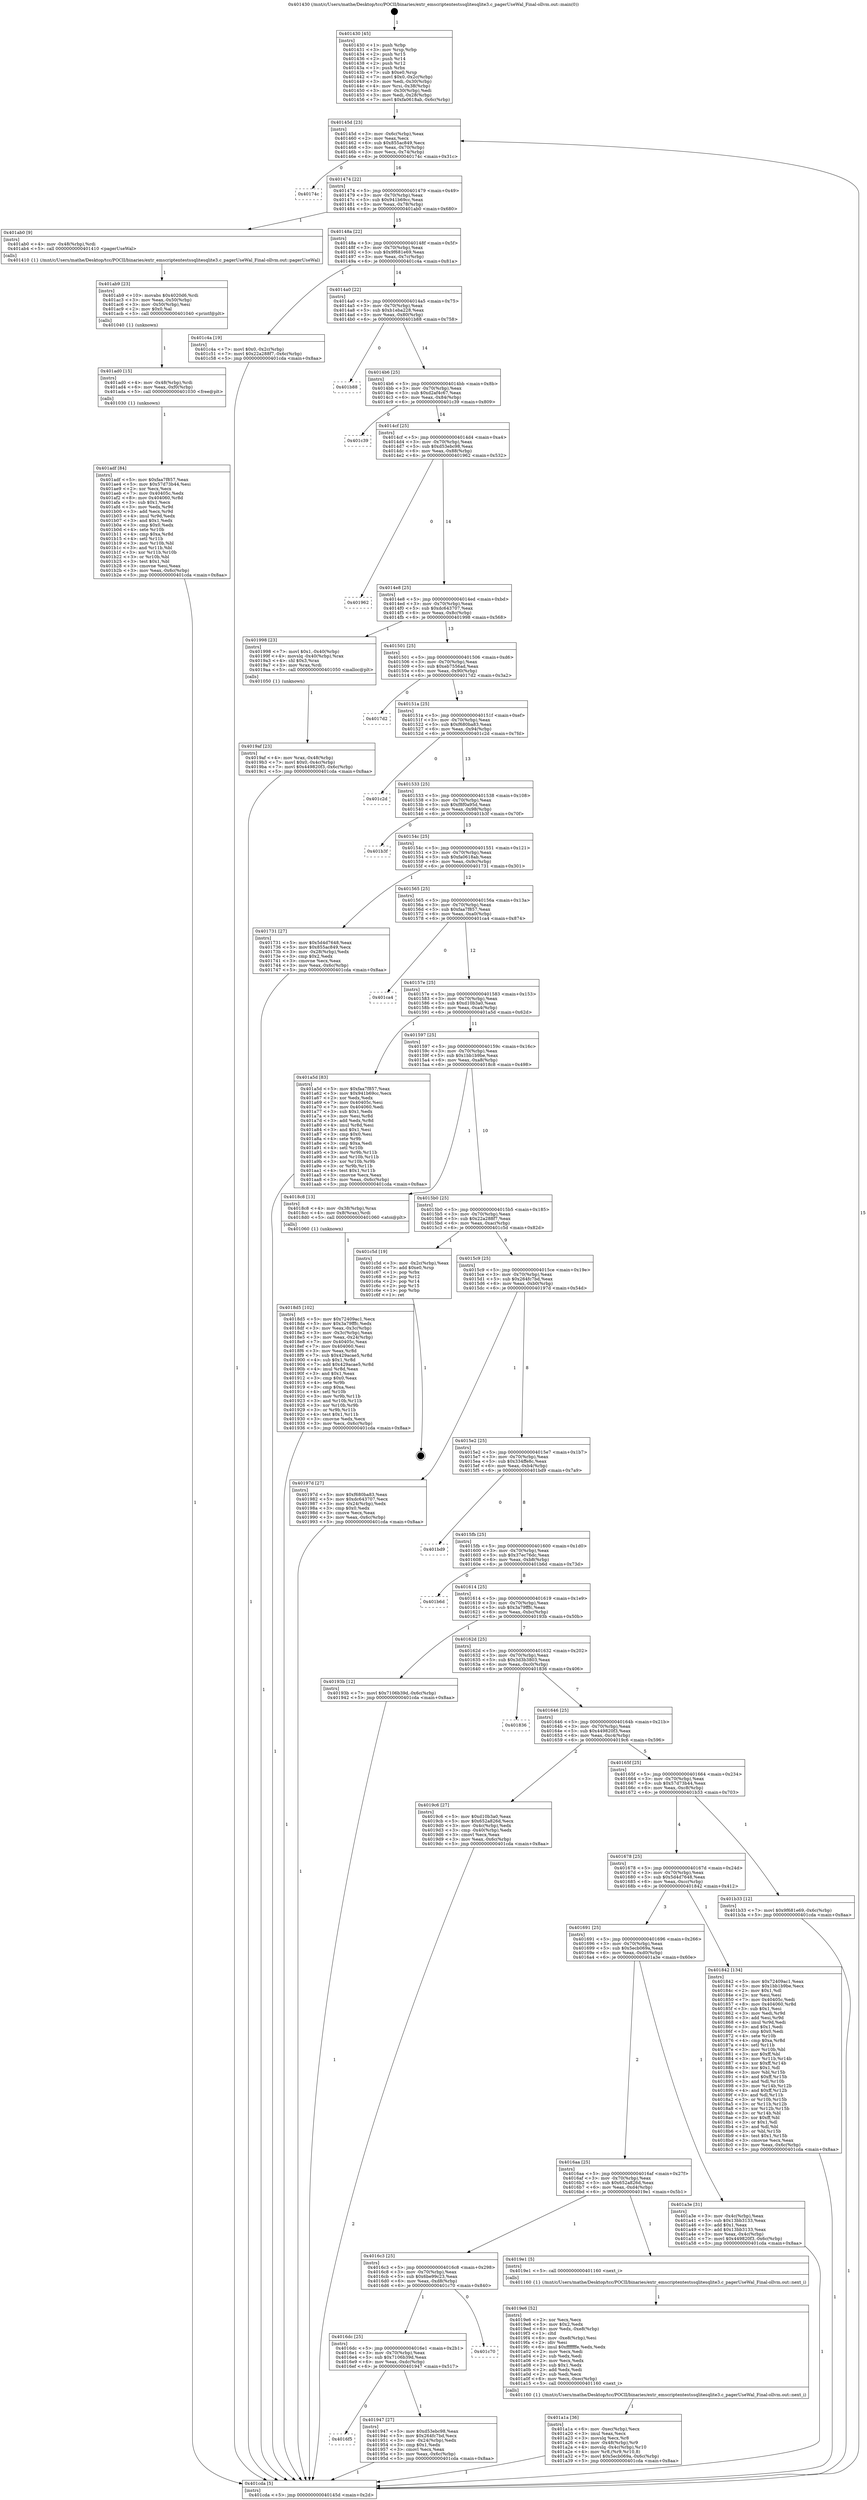 digraph "0x401430" {
  label = "0x401430 (/mnt/c/Users/mathe/Desktop/tcc/POCII/binaries/extr_emscriptentestssqlitesqlite3.c_pagerUseWal_Final-ollvm.out::main(0))"
  labelloc = "t"
  node[shape=record]

  Entry [label="",width=0.3,height=0.3,shape=circle,fillcolor=black,style=filled]
  "0x40145d" [label="{
     0x40145d [23]\l
     | [instrs]\l
     &nbsp;&nbsp;0x40145d \<+3\>: mov -0x6c(%rbp),%eax\l
     &nbsp;&nbsp;0x401460 \<+2\>: mov %eax,%ecx\l
     &nbsp;&nbsp;0x401462 \<+6\>: sub $0x855ac849,%ecx\l
     &nbsp;&nbsp;0x401468 \<+3\>: mov %eax,-0x70(%rbp)\l
     &nbsp;&nbsp;0x40146b \<+3\>: mov %ecx,-0x74(%rbp)\l
     &nbsp;&nbsp;0x40146e \<+6\>: je 000000000040174c \<main+0x31c\>\l
  }"]
  "0x40174c" [label="{
     0x40174c\l
  }", style=dashed]
  "0x401474" [label="{
     0x401474 [22]\l
     | [instrs]\l
     &nbsp;&nbsp;0x401474 \<+5\>: jmp 0000000000401479 \<main+0x49\>\l
     &nbsp;&nbsp;0x401479 \<+3\>: mov -0x70(%rbp),%eax\l
     &nbsp;&nbsp;0x40147c \<+5\>: sub $0x941b69cc,%eax\l
     &nbsp;&nbsp;0x401481 \<+3\>: mov %eax,-0x78(%rbp)\l
     &nbsp;&nbsp;0x401484 \<+6\>: je 0000000000401ab0 \<main+0x680\>\l
  }"]
  Exit [label="",width=0.3,height=0.3,shape=circle,fillcolor=black,style=filled,peripheries=2]
  "0x401ab0" [label="{
     0x401ab0 [9]\l
     | [instrs]\l
     &nbsp;&nbsp;0x401ab0 \<+4\>: mov -0x48(%rbp),%rdi\l
     &nbsp;&nbsp;0x401ab4 \<+5\>: call 0000000000401410 \<pagerUseWal\>\l
     | [calls]\l
     &nbsp;&nbsp;0x401410 \{1\} (/mnt/c/Users/mathe/Desktop/tcc/POCII/binaries/extr_emscriptentestssqlitesqlite3.c_pagerUseWal_Final-ollvm.out::pagerUseWal)\l
  }"]
  "0x40148a" [label="{
     0x40148a [22]\l
     | [instrs]\l
     &nbsp;&nbsp;0x40148a \<+5\>: jmp 000000000040148f \<main+0x5f\>\l
     &nbsp;&nbsp;0x40148f \<+3\>: mov -0x70(%rbp),%eax\l
     &nbsp;&nbsp;0x401492 \<+5\>: sub $0x9f681e69,%eax\l
     &nbsp;&nbsp;0x401497 \<+3\>: mov %eax,-0x7c(%rbp)\l
     &nbsp;&nbsp;0x40149a \<+6\>: je 0000000000401c4a \<main+0x81a\>\l
  }"]
  "0x401adf" [label="{
     0x401adf [84]\l
     | [instrs]\l
     &nbsp;&nbsp;0x401adf \<+5\>: mov $0xfaa7f857,%eax\l
     &nbsp;&nbsp;0x401ae4 \<+5\>: mov $0x57d73b44,%esi\l
     &nbsp;&nbsp;0x401ae9 \<+2\>: xor %ecx,%ecx\l
     &nbsp;&nbsp;0x401aeb \<+7\>: mov 0x40405c,%edx\l
     &nbsp;&nbsp;0x401af2 \<+8\>: mov 0x404060,%r8d\l
     &nbsp;&nbsp;0x401afa \<+3\>: sub $0x1,%ecx\l
     &nbsp;&nbsp;0x401afd \<+3\>: mov %edx,%r9d\l
     &nbsp;&nbsp;0x401b00 \<+3\>: add %ecx,%r9d\l
     &nbsp;&nbsp;0x401b03 \<+4\>: imul %r9d,%edx\l
     &nbsp;&nbsp;0x401b07 \<+3\>: and $0x1,%edx\l
     &nbsp;&nbsp;0x401b0a \<+3\>: cmp $0x0,%edx\l
     &nbsp;&nbsp;0x401b0d \<+4\>: sete %r10b\l
     &nbsp;&nbsp;0x401b11 \<+4\>: cmp $0xa,%r8d\l
     &nbsp;&nbsp;0x401b15 \<+4\>: setl %r11b\l
     &nbsp;&nbsp;0x401b19 \<+3\>: mov %r10b,%bl\l
     &nbsp;&nbsp;0x401b1c \<+3\>: and %r11b,%bl\l
     &nbsp;&nbsp;0x401b1f \<+3\>: xor %r11b,%r10b\l
     &nbsp;&nbsp;0x401b22 \<+3\>: or %r10b,%bl\l
     &nbsp;&nbsp;0x401b25 \<+3\>: test $0x1,%bl\l
     &nbsp;&nbsp;0x401b28 \<+3\>: cmovne %esi,%eax\l
     &nbsp;&nbsp;0x401b2b \<+3\>: mov %eax,-0x6c(%rbp)\l
     &nbsp;&nbsp;0x401b2e \<+5\>: jmp 0000000000401cda \<main+0x8aa\>\l
  }"]
  "0x401c4a" [label="{
     0x401c4a [19]\l
     | [instrs]\l
     &nbsp;&nbsp;0x401c4a \<+7\>: movl $0x0,-0x2c(%rbp)\l
     &nbsp;&nbsp;0x401c51 \<+7\>: movl $0x22a288f7,-0x6c(%rbp)\l
     &nbsp;&nbsp;0x401c58 \<+5\>: jmp 0000000000401cda \<main+0x8aa\>\l
  }"]
  "0x4014a0" [label="{
     0x4014a0 [22]\l
     | [instrs]\l
     &nbsp;&nbsp;0x4014a0 \<+5\>: jmp 00000000004014a5 \<main+0x75\>\l
     &nbsp;&nbsp;0x4014a5 \<+3\>: mov -0x70(%rbp),%eax\l
     &nbsp;&nbsp;0x4014a8 \<+5\>: sub $0xb1eba228,%eax\l
     &nbsp;&nbsp;0x4014ad \<+3\>: mov %eax,-0x80(%rbp)\l
     &nbsp;&nbsp;0x4014b0 \<+6\>: je 0000000000401b88 \<main+0x758\>\l
  }"]
  "0x401ad0" [label="{
     0x401ad0 [15]\l
     | [instrs]\l
     &nbsp;&nbsp;0x401ad0 \<+4\>: mov -0x48(%rbp),%rdi\l
     &nbsp;&nbsp;0x401ad4 \<+6\>: mov %eax,-0xf0(%rbp)\l
     &nbsp;&nbsp;0x401ada \<+5\>: call 0000000000401030 \<free@plt\>\l
     | [calls]\l
     &nbsp;&nbsp;0x401030 \{1\} (unknown)\l
  }"]
  "0x401b88" [label="{
     0x401b88\l
  }", style=dashed]
  "0x4014b6" [label="{
     0x4014b6 [25]\l
     | [instrs]\l
     &nbsp;&nbsp;0x4014b6 \<+5\>: jmp 00000000004014bb \<main+0x8b\>\l
     &nbsp;&nbsp;0x4014bb \<+3\>: mov -0x70(%rbp),%eax\l
     &nbsp;&nbsp;0x4014be \<+5\>: sub $0xd2af4c67,%eax\l
     &nbsp;&nbsp;0x4014c3 \<+6\>: mov %eax,-0x84(%rbp)\l
     &nbsp;&nbsp;0x4014c9 \<+6\>: je 0000000000401c39 \<main+0x809\>\l
  }"]
  "0x401ab9" [label="{
     0x401ab9 [23]\l
     | [instrs]\l
     &nbsp;&nbsp;0x401ab9 \<+10\>: movabs $0x4020d6,%rdi\l
     &nbsp;&nbsp;0x401ac3 \<+3\>: mov %eax,-0x50(%rbp)\l
     &nbsp;&nbsp;0x401ac6 \<+3\>: mov -0x50(%rbp),%esi\l
     &nbsp;&nbsp;0x401ac9 \<+2\>: mov $0x0,%al\l
     &nbsp;&nbsp;0x401acb \<+5\>: call 0000000000401040 \<printf@plt\>\l
     | [calls]\l
     &nbsp;&nbsp;0x401040 \{1\} (unknown)\l
  }"]
  "0x401c39" [label="{
     0x401c39\l
  }", style=dashed]
  "0x4014cf" [label="{
     0x4014cf [25]\l
     | [instrs]\l
     &nbsp;&nbsp;0x4014cf \<+5\>: jmp 00000000004014d4 \<main+0xa4\>\l
     &nbsp;&nbsp;0x4014d4 \<+3\>: mov -0x70(%rbp),%eax\l
     &nbsp;&nbsp;0x4014d7 \<+5\>: sub $0xd53ebc98,%eax\l
     &nbsp;&nbsp;0x4014dc \<+6\>: mov %eax,-0x88(%rbp)\l
     &nbsp;&nbsp;0x4014e2 \<+6\>: je 0000000000401962 \<main+0x532\>\l
  }"]
  "0x401a1a" [label="{
     0x401a1a [36]\l
     | [instrs]\l
     &nbsp;&nbsp;0x401a1a \<+6\>: mov -0xec(%rbp),%ecx\l
     &nbsp;&nbsp;0x401a20 \<+3\>: imul %eax,%ecx\l
     &nbsp;&nbsp;0x401a23 \<+3\>: movslq %ecx,%r8\l
     &nbsp;&nbsp;0x401a26 \<+4\>: mov -0x48(%rbp),%r9\l
     &nbsp;&nbsp;0x401a2a \<+4\>: movslq -0x4c(%rbp),%r10\l
     &nbsp;&nbsp;0x401a2e \<+4\>: mov %r8,(%r9,%r10,8)\l
     &nbsp;&nbsp;0x401a32 \<+7\>: movl $0x5ecb069a,-0x6c(%rbp)\l
     &nbsp;&nbsp;0x401a39 \<+5\>: jmp 0000000000401cda \<main+0x8aa\>\l
  }"]
  "0x401962" [label="{
     0x401962\l
  }", style=dashed]
  "0x4014e8" [label="{
     0x4014e8 [25]\l
     | [instrs]\l
     &nbsp;&nbsp;0x4014e8 \<+5\>: jmp 00000000004014ed \<main+0xbd\>\l
     &nbsp;&nbsp;0x4014ed \<+3\>: mov -0x70(%rbp),%eax\l
     &nbsp;&nbsp;0x4014f0 \<+5\>: sub $0xdc643707,%eax\l
     &nbsp;&nbsp;0x4014f5 \<+6\>: mov %eax,-0x8c(%rbp)\l
     &nbsp;&nbsp;0x4014fb \<+6\>: je 0000000000401998 \<main+0x568\>\l
  }"]
  "0x4019e6" [label="{
     0x4019e6 [52]\l
     | [instrs]\l
     &nbsp;&nbsp;0x4019e6 \<+2\>: xor %ecx,%ecx\l
     &nbsp;&nbsp;0x4019e8 \<+5\>: mov $0x2,%edx\l
     &nbsp;&nbsp;0x4019ed \<+6\>: mov %edx,-0xe8(%rbp)\l
     &nbsp;&nbsp;0x4019f3 \<+1\>: cltd\l
     &nbsp;&nbsp;0x4019f4 \<+6\>: mov -0xe8(%rbp),%esi\l
     &nbsp;&nbsp;0x4019fa \<+2\>: idiv %esi\l
     &nbsp;&nbsp;0x4019fc \<+6\>: imul $0xfffffffe,%edx,%edx\l
     &nbsp;&nbsp;0x401a02 \<+2\>: mov %ecx,%edi\l
     &nbsp;&nbsp;0x401a04 \<+2\>: sub %edx,%edi\l
     &nbsp;&nbsp;0x401a06 \<+2\>: mov %ecx,%edx\l
     &nbsp;&nbsp;0x401a08 \<+3\>: sub $0x1,%edx\l
     &nbsp;&nbsp;0x401a0b \<+2\>: add %edx,%edi\l
     &nbsp;&nbsp;0x401a0d \<+2\>: sub %edi,%ecx\l
     &nbsp;&nbsp;0x401a0f \<+6\>: mov %ecx,-0xec(%rbp)\l
     &nbsp;&nbsp;0x401a15 \<+5\>: call 0000000000401160 \<next_i\>\l
     | [calls]\l
     &nbsp;&nbsp;0x401160 \{1\} (/mnt/c/Users/mathe/Desktop/tcc/POCII/binaries/extr_emscriptentestssqlitesqlite3.c_pagerUseWal_Final-ollvm.out::next_i)\l
  }"]
  "0x401998" [label="{
     0x401998 [23]\l
     | [instrs]\l
     &nbsp;&nbsp;0x401998 \<+7\>: movl $0x1,-0x40(%rbp)\l
     &nbsp;&nbsp;0x40199f \<+4\>: movslq -0x40(%rbp),%rax\l
     &nbsp;&nbsp;0x4019a3 \<+4\>: shl $0x3,%rax\l
     &nbsp;&nbsp;0x4019a7 \<+3\>: mov %rax,%rdi\l
     &nbsp;&nbsp;0x4019aa \<+5\>: call 0000000000401050 \<malloc@plt\>\l
     | [calls]\l
     &nbsp;&nbsp;0x401050 \{1\} (unknown)\l
  }"]
  "0x401501" [label="{
     0x401501 [25]\l
     | [instrs]\l
     &nbsp;&nbsp;0x401501 \<+5\>: jmp 0000000000401506 \<main+0xd6\>\l
     &nbsp;&nbsp;0x401506 \<+3\>: mov -0x70(%rbp),%eax\l
     &nbsp;&nbsp;0x401509 \<+5\>: sub $0xeb7556ad,%eax\l
     &nbsp;&nbsp;0x40150e \<+6\>: mov %eax,-0x90(%rbp)\l
     &nbsp;&nbsp;0x401514 \<+6\>: je 00000000004017d2 \<main+0x3a2\>\l
  }"]
  "0x4019af" [label="{
     0x4019af [23]\l
     | [instrs]\l
     &nbsp;&nbsp;0x4019af \<+4\>: mov %rax,-0x48(%rbp)\l
     &nbsp;&nbsp;0x4019b3 \<+7\>: movl $0x0,-0x4c(%rbp)\l
     &nbsp;&nbsp;0x4019ba \<+7\>: movl $0x449820f3,-0x6c(%rbp)\l
     &nbsp;&nbsp;0x4019c1 \<+5\>: jmp 0000000000401cda \<main+0x8aa\>\l
  }"]
  "0x4017d2" [label="{
     0x4017d2\l
  }", style=dashed]
  "0x40151a" [label="{
     0x40151a [25]\l
     | [instrs]\l
     &nbsp;&nbsp;0x40151a \<+5\>: jmp 000000000040151f \<main+0xef\>\l
     &nbsp;&nbsp;0x40151f \<+3\>: mov -0x70(%rbp),%eax\l
     &nbsp;&nbsp;0x401522 \<+5\>: sub $0xf680ba83,%eax\l
     &nbsp;&nbsp;0x401527 \<+6\>: mov %eax,-0x94(%rbp)\l
     &nbsp;&nbsp;0x40152d \<+6\>: je 0000000000401c2d \<main+0x7fd\>\l
  }"]
  "0x4016f5" [label="{
     0x4016f5\l
  }", style=dashed]
  "0x401c2d" [label="{
     0x401c2d\l
  }", style=dashed]
  "0x401533" [label="{
     0x401533 [25]\l
     | [instrs]\l
     &nbsp;&nbsp;0x401533 \<+5\>: jmp 0000000000401538 \<main+0x108\>\l
     &nbsp;&nbsp;0x401538 \<+3\>: mov -0x70(%rbp),%eax\l
     &nbsp;&nbsp;0x40153b \<+5\>: sub $0xf8f0a95d,%eax\l
     &nbsp;&nbsp;0x401540 \<+6\>: mov %eax,-0x98(%rbp)\l
     &nbsp;&nbsp;0x401546 \<+6\>: je 0000000000401b3f \<main+0x70f\>\l
  }"]
  "0x401947" [label="{
     0x401947 [27]\l
     | [instrs]\l
     &nbsp;&nbsp;0x401947 \<+5\>: mov $0xd53ebc98,%eax\l
     &nbsp;&nbsp;0x40194c \<+5\>: mov $0x264fc7bd,%ecx\l
     &nbsp;&nbsp;0x401951 \<+3\>: mov -0x24(%rbp),%edx\l
     &nbsp;&nbsp;0x401954 \<+3\>: cmp $0x1,%edx\l
     &nbsp;&nbsp;0x401957 \<+3\>: cmovl %ecx,%eax\l
     &nbsp;&nbsp;0x40195a \<+3\>: mov %eax,-0x6c(%rbp)\l
     &nbsp;&nbsp;0x40195d \<+5\>: jmp 0000000000401cda \<main+0x8aa\>\l
  }"]
  "0x401b3f" [label="{
     0x401b3f\l
  }", style=dashed]
  "0x40154c" [label="{
     0x40154c [25]\l
     | [instrs]\l
     &nbsp;&nbsp;0x40154c \<+5\>: jmp 0000000000401551 \<main+0x121\>\l
     &nbsp;&nbsp;0x401551 \<+3\>: mov -0x70(%rbp),%eax\l
     &nbsp;&nbsp;0x401554 \<+5\>: sub $0xfa0618ab,%eax\l
     &nbsp;&nbsp;0x401559 \<+6\>: mov %eax,-0x9c(%rbp)\l
     &nbsp;&nbsp;0x40155f \<+6\>: je 0000000000401731 \<main+0x301\>\l
  }"]
  "0x4016dc" [label="{
     0x4016dc [25]\l
     | [instrs]\l
     &nbsp;&nbsp;0x4016dc \<+5\>: jmp 00000000004016e1 \<main+0x2b1\>\l
     &nbsp;&nbsp;0x4016e1 \<+3\>: mov -0x70(%rbp),%eax\l
     &nbsp;&nbsp;0x4016e4 \<+5\>: sub $0x7106b39d,%eax\l
     &nbsp;&nbsp;0x4016e9 \<+6\>: mov %eax,-0xdc(%rbp)\l
     &nbsp;&nbsp;0x4016ef \<+6\>: je 0000000000401947 \<main+0x517\>\l
  }"]
  "0x401731" [label="{
     0x401731 [27]\l
     | [instrs]\l
     &nbsp;&nbsp;0x401731 \<+5\>: mov $0x5d4d7648,%eax\l
     &nbsp;&nbsp;0x401736 \<+5\>: mov $0x855ac849,%ecx\l
     &nbsp;&nbsp;0x40173b \<+3\>: mov -0x28(%rbp),%edx\l
     &nbsp;&nbsp;0x40173e \<+3\>: cmp $0x2,%edx\l
     &nbsp;&nbsp;0x401741 \<+3\>: cmovne %ecx,%eax\l
     &nbsp;&nbsp;0x401744 \<+3\>: mov %eax,-0x6c(%rbp)\l
     &nbsp;&nbsp;0x401747 \<+5\>: jmp 0000000000401cda \<main+0x8aa\>\l
  }"]
  "0x401565" [label="{
     0x401565 [25]\l
     | [instrs]\l
     &nbsp;&nbsp;0x401565 \<+5\>: jmp 000000000040156a \<main+0x13a\>\l
     &nbsp;&nbsp;0x40156a \<+3\>: mov -0x70(%rbp),%eax\l
     &nbsp;&nbsp;0x40156d \<+5\>: sub $0xfaa7f857,%eax\l
     &nbsp;&nbsp;0x401572 \<+6\>: mov %eax,-0xa0(%rbp)\l
     &nbsp;&nbsp;0x401578 \<+6\>: je 0000000000401ca4 \<main+0x874\>\l
  }"]
  "0x401cda" [label="{
     0x401cda [5]\l
     | [instrs]\l
     &nbsp;&nbsp;0x401cda \<+5\>: jmp 000000000040145d \<main+0x2d\>\l
  }"]
  "0x401430" [label="{
     0x401430 [45]\l
     | [instrs]\l
     &nbsp;&nbsp;0x401430 \<+1\>: push %rbp\l
     &nbsp;&nbsp;0x401431 \<+3\>: mov %rsp,%rbp\l
     &nbsp;&nbsp;0x401434 \<+2\>: push %r15\l
     &nbsp;&nbsp;0x401436 \<+2\>: push %r14\l
     &nbsp;&nbsp;0x401438 \<+2\>: push %r12\l
     &nbsp;&nbsp;0x40143a \<+1\>: push %rbx\l
     &nbsp;&nbsp;0x40143b \<+7\>: sub $0xe0,%rsp\l
     &nbsp;&nbsp;0x401442 \<+7\>: movl $0x0,-0x2c(%rbp)\l
     &nbsp;&nbsp;0x401449 \<+3\>: mov %edi,-0x30(%rbp)\l
     &nbsp;&nbsp;0x40144c \<+4\>: mov %rsi,-0x38(%rbp)\l
     &nbsp;&nbsp;0x401450 \<+3\>: mov -0x30(%rbp),%edi\l
     &nbsp;&nbsp;0x401453 \<+3\>: mov %edi,-0x28(%rbp)\l
     &nbsp;&nbsp;0x401456 \<+7\>: movl $0xfa0618ab,-0x6c(%rbp)\l
  }"]
  "0x401c70" [label="{
     0x401c70\l
  }", style=dashed]
  "0x401ca4" [label="{
     0x401ca4\l
  }", style=dashed]
  "0x40157e" [label="{
     0x40157e [25]\l
     | [instrs]\l
     &nbsp;&nbsp;0x40157e \<+5\>: jmp 0000000000401583 \<main+0x153\>\l
     &nbsp;&nbsp;0x401583 \<+3\>: mov -0x70(%rbp),%eax\l
     &nbsp;&nbsp;0x401586 \<+5\>: sub $0xd10b3a0,%eax\l
     &nbsp;&nbsp;0x40158b \<+6\>: mov %eax,-0xa4(%rbp)\l
     &nbsp;&nbsp;0x401591 \<+6\>: je 0000000000401a5d \<main+0x62d\>\l
  }"]
  "0x4016c3" [label="{
     0x4016c3 [25]\l
     | [instrs]\l
     &nbsp;&nbsp;0x4016c3 \<+5\>: jmp 00000000004016c8 \<main+0x298\>\l
     &nbsp;&nbsp;0x4016c8 \<+3\>: mov -0x70(%rbp),%eax\l
     &nbsp;&nbsp;0x4016cb \<+5\>: sub $0x6be99c23,%eax\l
     &nbsp;&nbsp;0x4016d0 \<+6\>: mov %eax,-0xd8(%rbp)\l
     &nbsp;&nbsp;0x4016d6 \<+6\>: je 0000000000401c70 \<main+0x840\>\l
  }"]
  "0x401a5d" [label="{
     0x401a5d [83]\l
     | [instrs]\l
     &nbsp;&nbsp;0x401a5d \<+5\>: mov $0xfaa7f857,%eax\l
     &nbsp;&nbsp;0x401a62 \<+5\>: mov $0x941b69cc,%ecx\l
     &nbsp;&nbsp;0x401a67 \<+2\>: xor %edx,%edx\l
     &nbsp;&nbsp;0x401a69 \<+7\>: mov 0x40405c,%esi\l
     &nbsp;&nbsp;0x401a70 \<+7\>: mov 0x404060,%edi\l
     &nbsp;&nbsp;0x401a77 \<+3\>: sub $0x1,%edx\l
     &nbsp;&nbsp;0x401a7a \<+3\>: mov %esi,%r8d\l
     &nbsp;&nbsp;0x401a7d \<+3\>: add %edx,%r8d\l
     &nbsp;&nbsp;0x401a80 \<+4\>: imul %r8d,%esi\l
     &nbsp;&nbsp;0x401a84 \<+3\>: and $0x1,%esi\l
     &nbsp;&nbsp;0x401a87 \<+3\>: cmp $0x0,%esi\l
     &nbsp;&nbsp;0x401a8a \<+4\>: sete %r9b\l
     &nbsp;&nbsp;0x401a8e \<+3\>: cmp $0xa,%edi\l
     &nbsp;&nbsp;0x401a91 \<+4\>: setl %r10b\l
     &nbsp;&nbsp;0x401a95 \<+3\>: mov %r9b,%r11b\l
     &nbsp;&nbsp;0x401a98 \<+3\>: and %r10b,%r11b\l
     &nbsp;&nbsp;0x401a9b \<+3\>: xor %r10b,%r9b\l
     &nbsp;&nbsp;0x401a9e \<+3\>: or %r9b,%r11b\l
     &nbsp;&nbsp;0x401aa1 \<+4\>: test $0x1,%r11b\l
     &nbsp;&nbsp;0x401aa5 \<+3\>: cmovne %ecx,%eax\l
     &nbsp;&nbsp;0x401aa8 \<+3\>: mov %eax,-0x6c(%rbp)\l
     &nbsp;&nbsp;0x401aab \<+5\>: jmp 0000000000401cda \<main+0x8aa\>\l
  }"]
  "0x401597" [label="{
     0x401597 [25]\l
     | [instrs]\l
     &nbsp;&nbsp;0x401597 \<+5\>: jmp 000000000040159c \<main+0x16c\>\l
     &nbsp;&nbsp;0x40159c \<+3\>: mov -0x70(%rbp),%eax\l
     &nbsp;&nbsp;0x40159f \<+5\>: sub $0x1bb1b9be,%eax\l
     &nbsp;&nbsp;0x4015a4 \<+6\>: mov %eax,-0xa8(%rbp)\l
     &nbsp;&nbsp;0x4015aa \<+6\>: je 00000000004018c8 \<main+0x498\>\l
  }"]
  "0x4019e1" [label="{
     0x4019e1 [5]\l
     | [instrs]\l
     &nbsp;&nbsp;0x4019e1 \<+5\>: call 0000000000401160 \<next_i\>\l
     | [calls]\l
     &nbsp;&nbsp;0x401160 \{1\} (/mnt/c/Users/mathe/Desktop/tcc/POCII/binaries/extr_emscriptentestssqlitesqlite3.c_pagerUseWal_Final-ollvm.out::next_i)\l
  }"]
  "0x4018c8" [label="{
     0x4018c8 [13]\l
     | [instrs]\l
     &nbsp;&nbsp;0x4018c8 \<+4\>: mov -0x38(%rbp),%rax\l
     &nbsp;&nbsp;0x4018cc \<+4\>: mov 0x8(%rax),%rdi\l
     &nbsp;&nbsp;0x4018d0 \<+5\>: call 0000000000401060 \<atoi@plt\>\l
     | [calls]\l
     &nbsp;&nbsp;0x401060 \{1\} (unknown)\l
  }"]
  "0x4015b0" [label="{
     0x4015b0 [25]\l
     | [instrs]\l
     &nbsp;&nbsp;0x4015b0 \<+5\>: jmp 00000000004015b5 \<main+0x185\>\l
     &nbsp;&nbsp;0x4015b5 \<+3\>: mov -0x70(%rbp),%eax\l
     &nbsp;&nbsp;0x4015b8 \<+5\>: sub $0x22a288f7,%eax\l
     &nbsp;&nbsp;0x4015bd \<+6\>: mov %eax,-0xac(%rbp)\l
     &nbsp;&nbsp;0x4015c3 \<+6\>: je 0000000000401c5d \<main+0x82d\>\l
  }"]
  "0x4016aa" [label="{
     0x4016aa [25]\l
     | [instrs]\l
     &nbsp;&nbsp;0x4016aa \<+5\>: jmp 00000000004016af \<main+0x27f\>\l
     &nbsp;&nbsp;0x4016af \<+3\>: mov -0x70(%rbp),%eax\l
     &nbsp;&nbsp;0x4016b2 \<+5\>: sub $0x652a826d,%eax\l
     &nbsp;&nbsp;0x4016b7 \<+6\>: mov %eax,-0xd4(%rbp)\l
     &nbsp;&nbsp;0x4016bd \<+6\>: je 00000000004019e1 \<main+0x5b1\>\l
  }"]
  "0x401c5d" [label="{
     0x401c5d [19]\l
     | [instrs]\l
     &nbsp;&nbsp;0x401c5d \<+3\>: mov -0x2c(%rbp),%eax\l
     &nbsp;&nbsp;0x401c60 \<+7\>: add $0xe0,%rsp\l
     &nbsp;&nbsp;0x401c67 \<+1\>: pop %rbx\l
     &nbsp;&nbsp;0x401c68 \<+2\>: pop %r12\l
     &nbsp;&nbsp;0x401c6a \<+2\>: pop %r14\l
     &nbsp;&nbsp;0x401c6c \<+2\>: pop %r15\l
     &nbsp;&nbsp;0x401c6e \<+1\>: pop %rbp\l
     &nbsp;&nbsp;0x401c6f \<+1\>: ret\l
  }"]
  "0x4015c9" [label="{
     0x4015c9 [25]\l
     | [instrs]\l
     &nbsp;&nbsp;0x4015c9 \<+5\>: jmp 00000000004015ce \<main+0x19e\>\l
     &nbsp;&nbsp;0x4015ce \<+3\>: mov -0x70(%rbp),%eax\l
     &nbsp;&nbsp;0x4015d1 \<+5\>: sub $0x264fc7bd,%eax\l
     &nbsp;&nbsp;0x4015d6 \<+6\>: mov %eax,-0xb0(%rbp)\l
     &nbsp;&nbsp;0x4015dc \<+6\>: je 000000000040197d \<main+0x54d\>\l
  }"]
  "0x401a3e" [label="{
     0x401a3e [31]\l
     | [instrs]\l
     &nbsp;&nbsp;0x401a3e \<+3\>: mov -0x4c(%rbp),%eax\l
     &nbsp;&nbsp;0x401a41 \<+5\>: sub $0x13bb3133,%eax\l
     &nbsp;&nbsp;0x401a46 \<+3\>: add $0x1,%eax\l
     &nbsp;&nbsp;0x401a49 \<+5\>: add $0x13bb3133,%eax\l
     &nbsp;&nbsp;0x401a4e \<+3\>: mov %eax,-0x4c(%rbp)\l
     &nbsp;&nbsp;0x401a51 \<+7\>: movl $0x449820f3,-0x6c(%rbp)\l
     &nbsp;&nbsp;0x401a58 \<+5\>: jmp 0000000000401cda \<main+0x8aa\>\l
  }"]
  "0x40197d" [label="{
     0x40197d [27]\l
     | [instrs]\l
     &nbsp;&nbsp;0x40197d \<+5\>: mov $0xf680ba83,%eax\l
     &nbsp;&nbsp;0x401982 \<+5\>: mov $0xdc643707,%ecx\l
     &nbsp;&nbsp;0x401987 \<+3\>: mov -0x24(%rbp),%edx\l
     &nbsp;&nbsp;0x40198a \<+3\>: cmp $0x0,%edx\l
     &nbsp;&nbsp;0x40198d \<+3\>: cmove %ecx,%eax\l
     &nbsp;&nbsp;0x401990 \<+3\>: mov %eax,-0x6c(%rbp)\l
     &nbsp;&nbsp;0x401993 \<+5\>: jmp 0000000000401cda \<main+0x8aa\>\l
  }"]
  "0x4015e2" [label="{
     0x4015e2 [25]\l
     | [instrs]\l
     &nbsp;&nbsp;0x4015e2 \<+5\>: jmp 00000000004015e7 \<main+0x1b7\>\l
     &nbsp;&nbsp;0x4015e7 \<+3\>: mov -0x70(%rbp),%eax\l
     &nbsp;&nbsp;0x4015ea \<+5\>: sub $0x334ffe8c,%eax\l
     &nbsp;&nbsp;0x4015ef \<+6\>: mov %eax,-0xb4(%rbp)\l
     &nbsp;&nbsp;0x4015f5 \<+6\>: je 0000000000401bd9 \<main+0x7a9\>\l
  }"]
  "0x4018d5" [label="{
     0x4018d5 [102]\l
     | [instrs]\l
     &nbsp;&nbsp;0x4018d5 \<+5\>: mov $0x72409ac1,%ecx\l
     &nbsp;&nbsp;0x4018da \<+5\>: mov $0x3a79fffc,%edx\l
     &nbsp;&nbsp;0x4018df \<+3\>: mov %eax,-0x3c(%rbp)\l
     &nbsp;&nbsp;0x4018e2 \<+3\>: mov -0x3c(%rbp),%eax\l
     &nbsp;&nbsp;0x4018e5 \<+3\>: mov %eax,-0x24(%rbp)\l
     &nbsp;&nbsp;0x4018e8 \<+7\>: mov 0x40405c,%eax\l
     &nbsp;&nbsp;0x4018ef \<+7\>: mov 0x404060,%esi\l
     &nbsp;&nbsp;0x4018f6 \<+3\>: mov %eax,%r8d\l
     &nbsp;&nbsp;0x4018f9 \<+7\>: sub $0x429acae5,%r8d\l
     &nbsp;&nbsp;0x401900 \<+4\>: sub $0x1,%r8d\l
     &nbsp;&nbsp;0x401904 \<+7\>: add $0x429acae5,%r8d\l
     &nbsp;&nbsp;0x40190b \<+4\>: imul %r8d,%eax\l
     &nbsp;&nbsp;0x40190f \<+3\>: and $0x1,%eax\l
     &nbsp;&nbsp;0x401912 \<+3\>: cmp $0x0,%eax\l
     &nbsp;&nbsp;0x401915 \<+4\>: sete %r9b\l
     &nbsp;&nbsp;0x401919 \<+3\>: cmp $0xa,%esi\l
     &nbsp;&nbsp;0x40191c \<+4\>: setl %r10b\l
     &nbsp;&nbsp;0x401920 \<+3\>: mov %r9b,%r11b\l
     &nbsp;&nbsp;0x401923 \<+3\>: and %r10b,%r11b\l
     &nbsp;&nbsp;0x401926 \<+3\>: xor %r10b,%r9b\l
     &nbsp;&nbsp;0x401929 \<+3\>: or %r9b,%r11b\l
     &nbsp;&nbsp;0x40192c \<+4\>: test $0x1,%r11b\l
     &nbsp;&nbsp;0x401930 \<+3\>: cmovne %edx,%ecx\l
     &nbsp;&nbsp;0x401933 \<+3\>: mov %ecx,-0x6c(%rbp)\l
     &nbsp;&nbsp;0x401936 \<+5\>: jmp 0000000000401cda \<main+0x8aa\>\l
  }"]
  "0x401bd9" [label="{
     0x401bd9\l
  }", style=dashed]
  "0x4015fb" [label="{
     0x4015fb [25]\l
     | [instrs]\l
     &nbsp;&nbsp;0x4015fb \<+5\>: jmp 0000000000401600 \<main+0x1d0\>\l
     &nbsp;&nbsp;0x401600 \<+3\>: mov -0x70(%rbp),%eax\l
     &nbsp;&nbsp;0x401603 \<+5\>: sub $0x37ec76dc,%eax\l
     &nbsp;&nbsp;0x401608 \<+6\>: mov %eax,-0xb8(%rbp)\l
     &nbsp;&nbsp;0x40160e \<+6\>: je 0000000000401b6d \<main+0x73d\>\l
  }"]
  "0x401691" [label="{
     0x401691 [25]\l
     | [instrs]\l
     &nbsp;&nbsp;0x401691 \<+5\>: jmp 0000000000401696 \<main+0x266\>\l
     &nbsp;&nbsp;0x401696 \<+3\>: mov -0x70(%rbp),%eax\l
     &nbsp;&nbsp;0x401699 \<+5\>: sub $0x5ecb069a,%eax\l
     &nbsp;&nbsp;0x40169e \<+6\>: mov %eax,-0xd0(%rbp)\l
     &nbsp;&nbsp;0x4016a4 \<+6\>: je 0000000000401a3e \<main+0x60e\>\l
  }"]
  "0x401b6d" [label="{
     0x401b6d\l
  }", style=dashed]
  "0x401614" [label="{
     0x401614 [25]\l
     | [instrs]\l
     &nbsp;&nbsp;0x401614 \<+5\>: jmp 0000000000401619 \<main+0x1e9\>\l
     &nbsp;&nbsp;0x401619 \<+3\>: mov -0x70(%rbp),%eax\l
     &nbsp;&nbsp;0x40161c \<+5\>: sub $0x3a79fffc,%eax\l
     &nbsp;&nbsp;0x401621 \<+6\>: mov %eax,-0xbc(%rbp)\l
     &nbsp;&nbsp;0x401627 \<+6\>: je 000000000040193b \<main+0x50b\>\l
  }"]
  "0x401842" [label="{
     0x401842 [134]\l
     | [instrs]\l
     &nbsp;&nbsp;0x401842 \<+5\>: mov $0x72409ac1,%eax\l
     &nbsp;&nbsp;0x401847 \<+5\>: mov $0x1bb1b9be,%ecx\l
     &nbsp;&nbsp;0x40184c \<+2\>: mov $0x1,%dl\l
     &nbsp;&nbsp;0x40184e \<+2\>: xor %esi,%esi\l
     &nbsp;&nbsp;0x401850 \<+7\>: mov 0x40405c,%edi\l
     &nbsp;&nbsp;0x401857 \<+8\>: mov 0x404060,%r8d\l
     &nbsp;&nbsp;0x40185f \<+3\>: sub $0x1,%esi\l
     &nbsp;&nbsp;0x401862 \<+3\>: mov %edi,%r9d\l
     &nbsp;&nbsp;0x401865 \<+3\>: add %esi,%r9d\l
     &nbsp;&nbsp;0x401868 \<+4\>: imul %r9d,%edi\l
     &nbsp;&nbsp;0x40186c \<+3\>: and $0x1,%edi\l
     &nbsp;&nbsp;0x40186f \<+3\>: cmp $0x0,%edi\l
     &nbsp;&nbsp;0x401872 \<+4\>: sete %r10b\l
     &nbsp;&nbsp;0x401876 \<+4\>: cmp $0xa,%r8d\l
     &nbsp;&nbsp;0x40187a \<+4\>: setl %r11b\l
     &nbsp;&nbsp;0x40187e \<+3\>: mov %r10b,%bl\l
     &nbsp;&nbsp;0x401881 \<+3\>: xor $0xff,%bl\l
     &nbsp;&nbsp;0x401884 \<+3\>: mov %r11b,%r14b\l
     &nbsp;&nbsp;0x401887 \<+4\>: xor $0xff,%r14b\l
     &nbsp;&nbsp;0x40188b \<+3\>: xor $0x1,%dl\l
     &nbsp;&nbsp;0x40188e \<+3\>: mov %bl,%r15b\l
     &nbsp;&nbsp;0x401891 \<+4\>: and $0xff,%r15b\l
     &nbsp;&nbsp;0x401895 \<+3\>: and %dl,%r10b\l
     &nbsp;&nbsp;0x401898 \<+3\>: mov %r14b,%r12b\l
     &nbsp;&nbsp;0x40189b \<+4\>: and $0xff,%r12b\l
     &nbsp;&nbsp;0x40189f \<+3\>: and %dl,%r11b\l
     &nbsp;&nbsp;0x4018a2 \<+3\>: or %r10b,%r15b\l
     &nbsp;&nbsp;0x4018a5 \<+3\>: or %r11b,%r12b\l
     &nbsp;&nbsp;0x4018a8 \<+3\>: xor %r12b,%r15b\l
     &nbsp;&nbsp;0x4018ab \<+3\>: or %r14b,%bl\l
     &nbsp;&nbsp;0x4018ae \<+3\>: xor $0xff,%bl\l
     &nbsp;&nbsp;0x4018b1 \<+3\>: or $0x1,%dl\l
     &nbsp;&nbsp;0x4018b4 \<+2\>: and %dl,%bl\l
     &nbsp;&nbsp;0x4018b6 \<+3\>: or %bl,%r15b\l
     &nbsp;&nbsp;0x4018b9 \<+4\>: test $0x1,%r15b\l
     &nbsp;&nbsp;0x4018bd \<+3\>: cmovne %ecx,%eax\l
     &nbsp;&nbsp;0x4018c0 \<+3\>: mov %eax,-0x6c(%rbp)\l
     &nbsp;&nbsp;0x4018c3 \<+5\>: jmp 0000000000401cda \<main+0x8aa\>\l
  }"]
  "0x40193b" [label="{
     0x40193b [12]\l
     | [instrs]\l
     &nbsp;&nbsp;0x40193b \<+7\>: movl $0x7106b39d,-0x6c(%rbp)\l
     &nbsp;&nbsp;0x401942 \<+5\>: jmp 0000000000401cda \<main+0x8aa\>\l
  }"]
  "0x40162d" [label="{
     0x40162d [25]\l
     | [instrs]\l
     &nbsp;&nbsp;0x40162d \<+5\>: jmp 0000000000401632 \<main+0x202\>\l
     &nbsp;&nbsp;0x401632 \<+3\>: mov -0x70(%rbp),%eax\l
     &nbsp;&nbsp;0x401635 \<+5\>: sub $0x3d3b3803,%eax\l
     &nbsp;&nbsp;0x40163a \<+6\>: mov %eax,-0xc0(%rbp)\l
     &nbsp;&nbsp;0x401640 \<+6\>: je 0000000000401836 \<main+0x406\>\l
  }"]
  "0x401678" [label="{
     0x401678 [25]\l
     | [instrs]\l
     &nbsp;&nbsp;0x401678 \<+5\>: jmp 000000000040167d \<main+0x24d\>\l
     &nbsp;&nbsp;0x40167d \<+3\>: mov -0x70(%rbp),%eax\l
     &nbsp;&nbsp;0x401680 \<+5\>: sub $0x5d4d7648,%eax\l
     &nbsp;&nbsp;0x401685 \<+6\>: mov %eax,-0xcc(%rbp)\l
     &nbsp;&nbsp;0x40168b \<+6\>: je 0000000000401842 \<main+0x412\>\l
  }"]
  "0x401836" [label="{
     0x401836\l
  }", style=dashed]
  "0x401646" [label="{
     0x401646 [25]\l
     | [instrs]\l
     &nbsp;&nbsp;0x401646 \<+5\>: jmp 000000000040164b \<main+0x21b\>\l
     &nbsp;&nbsp;0x40164b \<+3\>: mov -0x70(%rbp),%eax\l
     &nbsp;&nbsp;0x40164e \<+5\>: sub $0x449820f3,%eax\l
     &nbsp;&nbsp;0x401653 \<+6\>: mov %eax,-0xc4(%rbp)\l
     &nbsp;&nbsp;0x401659 \<+6\>: je 00000000004019c6 \<main+0x596\>\l
  }"]
  "0x401b33" [label="{
     0x401b33 [12]\l
     | [instrs]\l
     &nbsp;&nbsp;0x401b33 \<+7\>: movl $0x9f681e69,-0x6c(%rbp)\l
     &nbsp;&nbsp;0x401b3a \<+5\>: jmp 0000000000401cda \<main+0x8aa\>\l
  }"]
  "0x4019c6" [label="{
     0x4019c6 [27]\l
     | [instrs]\l
     &nbsp;&nbsp;0x4019c6 \<+5\>: mov $0xd10b3a0,%eax\l
     &nbsp;&nbsp;0x4019cb \<+5\>: mov $0x652a826d,%ecx\l
     &nbsp;&nbsp;0x4019d0 \<+3\>: mov -0x4c(%rbp),%edx\l
     &nbsp;&nbsp;0x4019d3 \<+3\>: cmp -0x40(%rbp),%edx\l
     &nbsp;&nbsp;0x4019d6 \<+3\>: cmovl %ecx,%eax\l
     &nbsp;&nbsp;0x4019d9 \<+3\>: mov %eax,-0x6c(%rbp)\l
     &nbsp;&nbsp;0x4019dc \<+5\>: jmp 0000000000401cda \<main+0x8aa\>\l
  }"]
  "0x40165f" [label="{
     0x40165f [25]\l
     | [instrs]\l
     &nbsp;&nbsp;0x40165f \<+5\>: jmp 0000000000401664 \<main+0x234\>\l
     &nbsp;&nbsp;0x401664 \<+3\>: mov -0x70(%rbp),%eax\l
     &nbsp;&nbsp;0x401667 \<+5\>: sub $0x57d73b44,%eax\l
     &nbsp;&nbsp;0x40166c \<+6\>: mov %eax,-0xc8(%rbp)\l
     &nbsp;&nbsp;0x401672 \<+6\>: je 0000000000401b33 \<main+0x703\>\l
  }"]
  Entry -> "0x401430" [label=" 1"]
  "0x40145d" -> "0x40174c" [label=" 0"]
  "0x40145d" -> "0x401474" [label=" 16"]
  "0x401c5d" -> Exit [label=" 1"]
  "0x401474" -> "0x401ab0" [label=" 1"]
  "0x401474" -> "0x40148a" [label=" 15"]
  "0x401c4a" -> "0x401cda" [label=" 1"]
  "0x40148a" -> "0x401c4a" [label=" 1"]
  "0x40148a" -> "0x4014a0" [label=" 14"]
  "0x401b33" -> "0x401cda" [label=" 1"]
  "0x4014a0" -> "0x401b88" [label=" 0"]
  "0x4014a0" -> "0x4014b6" [label=" 14"]
  "0x401adf" -> "0x401cda" [label=" 1"]
  "0x4014b6" -> "0x401c39" [label=" 0"]
  "0x4014b6" -> "0x4014cf" [label=" 14"]
  "0x401ad0" -> "0x401adf" [label=" 1"]
  "0x4014cf" -> "0x401962" [label=" 0"]
  "0x4014cf" -> "0x4014e8" [label=" 14"]
  "0x401ab9" -> "0x401ad0" [label=" 1"]
  "0x4014e8" -> "0x401998" [label=" 1"]
  "0x4014e8" -> "0x401501" [label=" 13"]
  "0x401ab0" -> "0x401ab9" [label=" 1"]
  "0x401501" -> "0x4017d2" [label=" 0"]
  "0x401501" -> "0x40151a" [label=" 13"]
  "0x401a5d" -> "0x401cda" [label=" 1"]
  "0x40151a" -> "0x401c2d" [label=" 0"]
  "0x40151a" -> "0x401533" [label=" 13"]
  "0x401a3e" -> "0x401cda" [label=" 1"]
  "0x401533" -> "0x401b3f" [label=" 0"]
  "0x401533" -> "0x40154c" [label=" 13"]
  "0x401a1a" -> "0x401cda" [label=" 1"]
  "0x40154c" -> "0x401731" [label=" 1"]
  "0x40154c" -> "0x401565" [label=" 12"]
  "0x401731" -> "0x401cda" [label=" 1"]
  "0x401430" -> "0x40145d" [label=" 1"]
  "0x401cda" -> "0x40145d" [label=" 15"]
  "0x4019e1" -> "0x4019e6" [label=" 1"]
  "0x401565" -> "0x401ca4" [label=" 0"]
  "0x401565" -> "0x40157e" [label=" 12"]
  "0x4019c6" -> "0x401cda" [label=" 2"]
  "0x40157e" -> "0x401a5d" [label=" 1"]
  "0x40157e" -> "0x401597" [label=" 11"]
  "0x401998" -> "0x4019af" [label=" 1"]
  "0x401597" -> "0x4018c8" [label=" 1"]
  "0x401597" -> "0x4015b0" [label=" 10"]
  "0x40197d" -> "0x401cda" [label=" 1"]
  "0x4015b0" -> "0x401c5d" [label=" 1"]
  "0x4015b0" -> "0x4015c9" [label=" 9"]
  "0x4016dc" -> "0x4016f5" [label=" 0"]
  "0x4015c9" -> "0x40197d" [label=" 1"]
  "0x4015c9" -> "0x4015e2" [label=" 8"]
  "0x4016dc" -> "0x401947" [label=" 1"]
  "0x4015e2" -> "0x401bd9" [label=" 0"]
  "0x4015e2" -> "0x4015fb" [label=" 8"]
  "0x4016c3" -> "0x4016dc" [label=" 1"]
  "0x4015fb" -> "0x401b6d" [label=" 0"]
  "0x4015fb" -> "0x401614" [label=" 8"]
  "0x4016c3" -> "0x401c70" [label=" 0"]
  "0x401614" -> "0x40193b" [label=" 1"]
  "0x401614" -> "0x40162d" [label=" 7"]
  "0x4019af" -> "0x401cda" [label=" 1"]
  "0x40162d" -> "0x401836" [label=" 0"]
  "0x40162d" -> "0x401646" [label=" 7"]
  "0x4016aa" -> "0x4019e1" [label=" 1"]
  "0x401646" -> "0x4019c6" [label=" 2"]
  "0x401646" -> "0x40165f" [label=" 5"]
  "0x401947" -> "0x401cda" [label=" 1"]
  "0x40165f" -> "0x401b33" [label=" 1"]
  "0x40165f" -> "0x401678" [label=" 4"]
  "0x4016aa" -> "0x4016c3" [label=" 1"]
  "0x401678" -> "0x401842" [label=" 1"]
  "0x401678" -> "0x401691" [label=" 3"]
  "0x401842" -> "0x401cda" [label=" 1"]
  "0x4018c8" -> "0x4018d5" [label=" 1"]
  "0x4018d5" -> "0x401cda" [label=" 1"]
  "0x40193b" -> "0x401cda" [label=" 1"]
  "0x4019e6" -> "0x401a1a" [label=" 1"]
  "0x401691" -> "0x401a3e" [label=" 1"]
  "0x401691" -> "0x4016aa" [label=" 2"]
}
